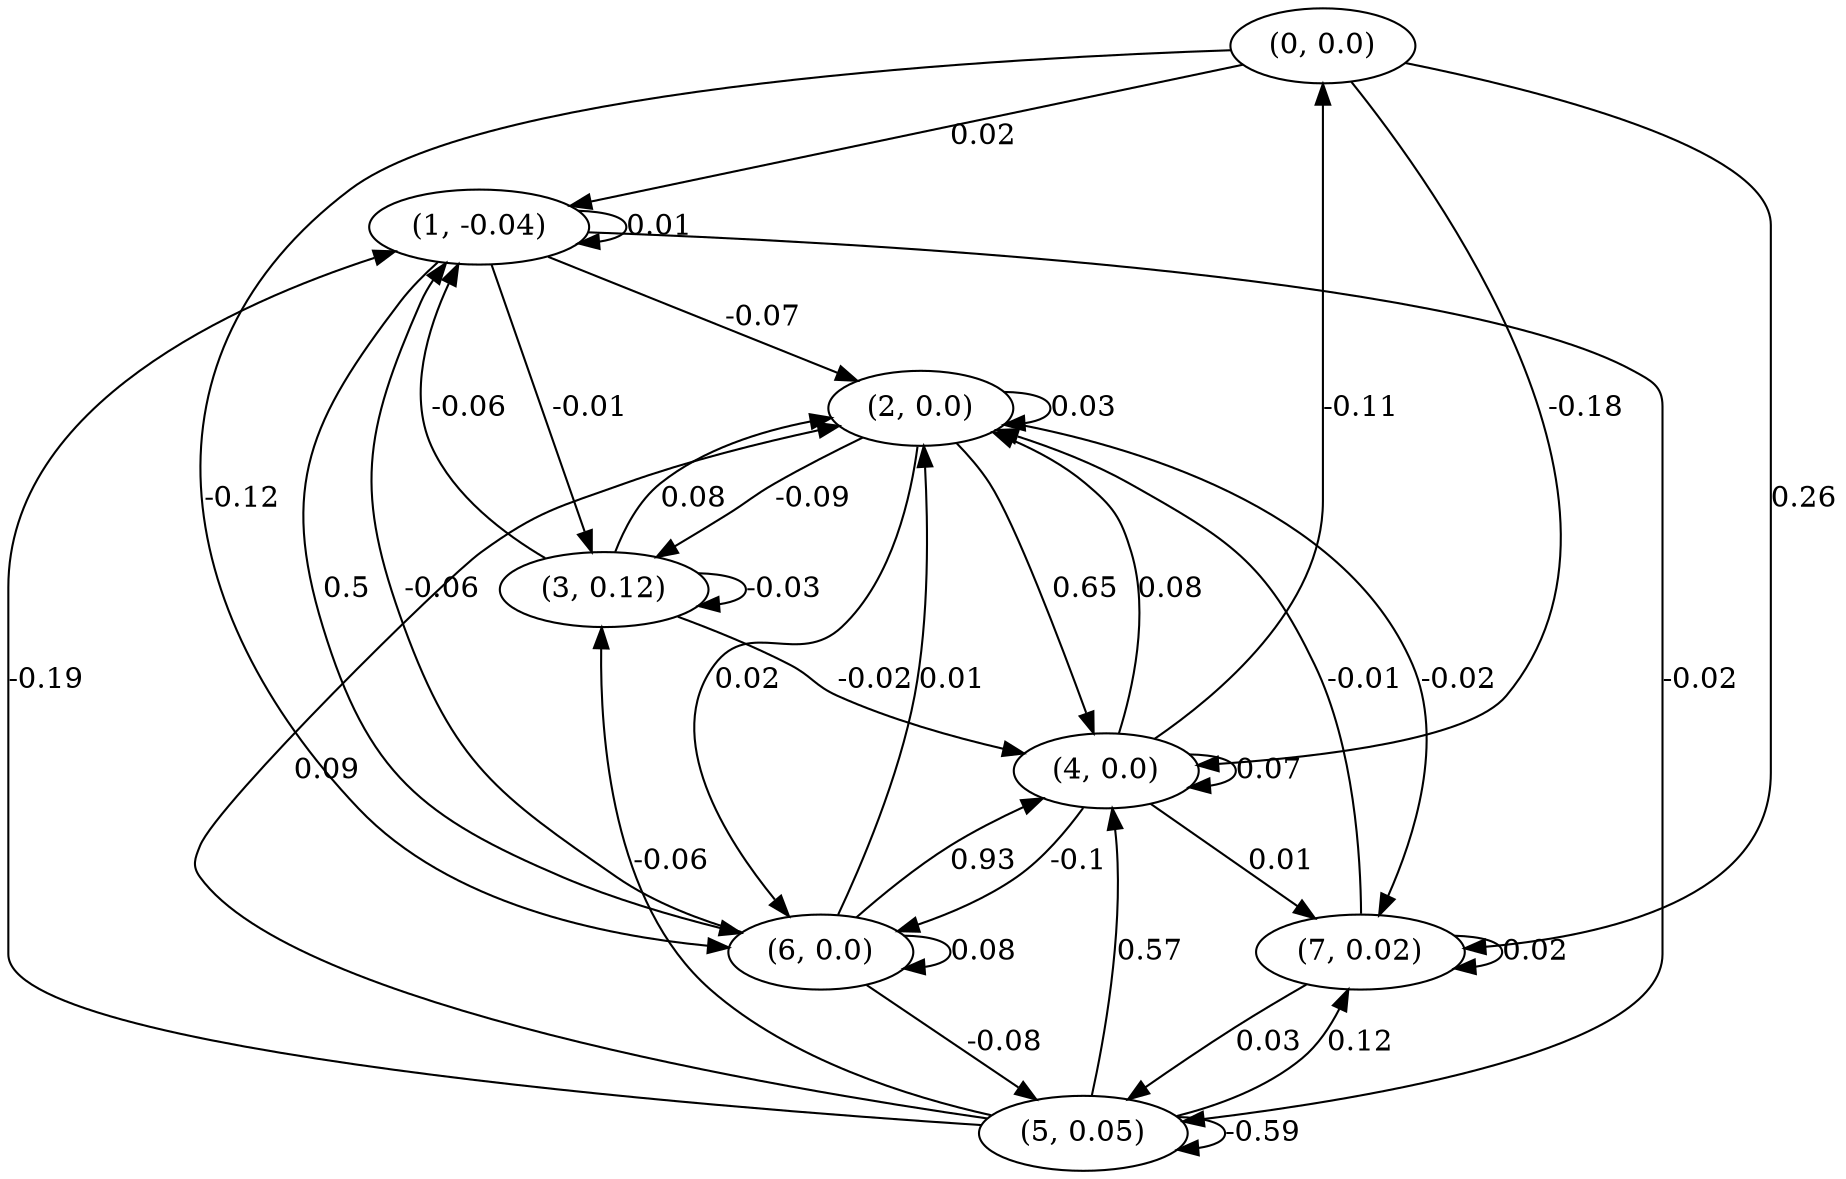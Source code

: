 digraph {
    0 [ label = "(0, 0.0)" ]
    1 [ label = "(1, -0.04)" ]
    2 [ label = "(2, 0.0)" ]
    3 [ label = "(3, 0.12)" ]
    4 [ label = "(4, 0.0)" ]
    5 [ label = "(5, 0.05)" ]
    6 [ label = "(6, 0.0)" ]
    7 [ label = "(7, 0.02)" ]
    1 -> 1 [ label = "0.01" ]
    2 -> 2 [ label = "0.03" ]
    3 -> 3 [ label = "-0.03" ]
    4 -> 4 [ label = "0.07" ]
    5 -> 5 [ label = "-0.59" ]
    6 -> 6 [ label = "0.08" ]
    7 -> 7 [ label = "0.02" ]
    4 -> 0 [ label = "-0.11" ]
    0 -> 1 [ label = "0.02" ]
    3 -> 1 [ label = "-0.06" ]
    5 -> 1 [ label = "-0.19" ]
    6 -> 1 [ label = "-0.06" ]
    1 -> 2 [ label = "-0.07" ]
    3 -> 2 [ label = "0.08" ]
    4 -> 2 [ label = "0.08" ]
    5 -> 2 [ label = "0.09" ]
    6 -> 2 [ label = "0.01" ]
    7 -> 2 [ label = "-0.01" ]
    1 -> 3 [ label = "-0.01" ]
    2 -> 3 [ label = "-0.09" ]
    5 -> 3 [ label = "-0.06" ]
    0 -> 4 [ label = "-0.18" ]
    2 -> 4 [ label = "0.65" ]
    3 -> 4 [ label = "-0.02" ]
    5 -> 4 [ label = "0.57" ]
    6 -> 4 [ label = "0.93" ]
    1 -> 5 [ label = "-0.02" ]
    6 -> 5 [ label = "-0.08" ]
    7 -> 5 [ label = "0.03" ]
    0 -> 6 [ label = "-0.12" ]
    1 -> 6 [ label = "0.5" ]
    2 -> 6 [ label = "0.02" ]
    4 -> 6 [ label = "-0.1" ]
    0 -> 7 [ label = "0.26" ]
    2 -> 7 [ label = "-0.02" ]
    4 -> 7 [ label = "0.01" ]
    5 -> 7 [ label = "0.12" ]
}

